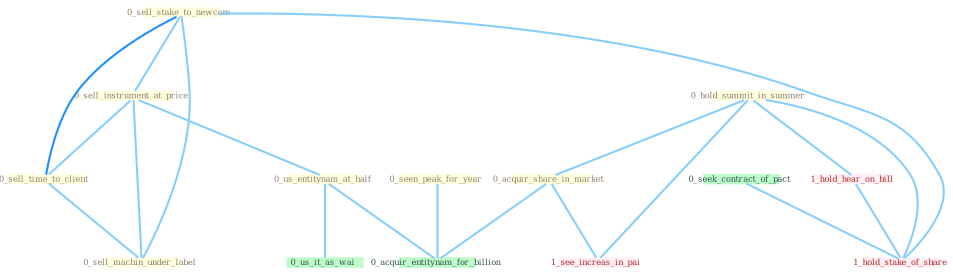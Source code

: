 Graph G{ 
    node
    [shape=polygon,style=filled,width=.5,height=.06,color="#BDFCC9",fixedsize=true,fontsize=4,
    fontcolor="#2f4f4f"];
    {node
    [color="#ffffe0", fontcolor="#8b7d6b"] "0_sell_stake_to_newcom " "0_hold_summit_in_summer " "0_sell_instrument_at_price " "0_sell_time_to_client " "0_seen_peak_for_year " "0_acquir_share_in_market " "0_us_entitynam_at_half " "0_sell_machin_under_label "}
{node [color="#fff0f5", fontcolor="#b22222"] "1_see_increas_in_pai " "1_hold_hear_on_bill " "1_hold_stake_of_share "}
edge [color="#B0E2FF"];

	"0_sell_stake_to_newcom " -- "0_sell_instrument_at_price " [w="1", color="#87cefa" ];
	"0_sell_stake_to_newcom " -- "0_sell_time_to_client " [w="2", color="#1e90ff" , len=0.8];
	"0_sell_stake_to_newcom " -- "0_sell_machin_under_label " [w="1", color="#87cefa" ];
	"0_sell_stake_to_newcom " -- "1_hold_stake_of_share " [w="1", color="#87cefa" ];
	"0_hold_summit_in_summer " -- "0_acquir_share_in_market " [w="1", color="#87cefa" ];
	"0_hold_summit_in_summer " -- "1_see_increas_in_pai " [w="1", color="#87cefa" ];
	"0_hold_summit_in_summer " -- "1_hold_hear_on_bill " [w="1", color="#87cefa" ];
	"0_hold_summit_in_summer " -- "1_hold_stake_of_share " [w="1", color="#87cefa" ];
	"0_sell_instrument_at_price " -- "0_sell_time_to_client " [w="1", color="#87cefa" ];
	"0_sell_instrument_at_price " -- "0_us_entitynam_at_half " [w="1", color="#87cefa" ];
	"0_sell_instrument_at_price " -- "0_sell_machin_under_label " [w="1", color="#87cefa" ];
	"0_sell_time_to_client " -- "0_sell_machin_under_label " [w="1", color="#87cefa" ];
	"0_seen_peak_for_year " -- "0_acquir_entitynam_for_billion " [w="1", color="#87cefa" ];
	"0_acquir_share_in_market " -- "0_acquir_entitynam_for_billion " [w="1", color="#87cefa" ];
	"0_acquir_share_in_market " -- "1_see_increas_in_pai " [w="1", color="#87cefa" ];
	"0_us_entitynam_at_half " -- "0_us_it_as_wai " [w="1", color="#87cefa" ];
	"0_us_entitynam_at_half " -- "0_acquir_entitynam_for_billion " [w="1", color="#87cefa" ];
	"0_seek_contract_of_pact " -- "1_hold_stake_of_share " [w="1", color="#87cefa" ];
	"1_hold_hear_on_bill " -- "1_hold_stake_of_share " [w="1", color="#87cefa" ];
}